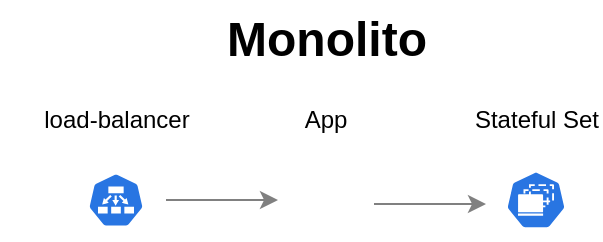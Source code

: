 <mxfile version="13.10.9" type="device"><diagram id="WI9T0HZ2pTsCkuznbFz-" name="Page-1"><mxGraphModel dx="1060" dy="555" grid="1" gridSize="10" guides="1" tooltips="1" connect="1" arrows="1" fold="1" page="1" pageScale="1" pageWidth="1169" pageHeight="827" math="0" shadow="0"><root><mxCell id="0"/><mxCell id="1" parent="0"/><mxCell id="AcxdMaKK0mU5kZiv2lnr-18" style="edgeStyle=orthogonalEdgeStyle;rounded=0;orthogonalLoop=1;jettySize=auto;html=1;entryX=-0.044;entryY=0.367;entryDx=0;entryDy=0;entryPerimeter=0;strokeColor=#808080;" parent="1" edge="1"><mxGeometry relative="1" as="geometry"><Array as="points"><mxPoint x="280" y="42"/></Array><mxPoint x="280" y="160" as="sourcePoint"/></mxGeometry></mxCell><mxCell id="AcxdMaKK0mU5kZiv2lnr-16" style="edgeStyle=orthogonalEdgeStyle;rounded=0;orthogonalLoop=1;jettySize=auto;html=1;strokeColor=#808080;" parent="1" edge="1"><mxGeometry relative="1" as="geometry"><Array as="points"><mxPoint x="206" y="140"/><mxPoint x="206" y="140"/></Array><mxPoint x="160" y="140" as="sourcePoint"/><mxPoint x="216" y="140" as="targetPoint"/></mxGeometry></mxCell><mxCell id="AcxdMaKK0mU5kZiv2lnr-19" style="edgeStyle=orthogonalEdgeStyle;rounded=0;orthogonalLoop=1;jettySize=auto;html=1;strokeColor=#808080;" parent="1" edge="1"><mxGeometry relative="1" as="geometry"><Array as="points"><mxPoint x="142" y="380"/></Array><mxPoint x="142" y="248" as="sourcePoint"/></mxGeometry></mxCell><mxCell id="AcxdMaKK0mU5kZiv2lnr-17" style="edgeStyle=elbowEdgeStyle;rounded=0;orthogonalLoop=1;jettySize=auto;html=1;entryX=-0.016;entryY=0.49;entryDx=0;entryDy=0;entryPerimeter=0;elbow=vertical;strokeColor=#808080;" parent="1" edge="1"><mxGeometry relative="1" as="geometry"><mxPoint x="306" y="223" as="sourcePoint"/></mxGeometry></mxCell><mxCell id="AcxdMaKK0mU5kZiv2lnr-22" style="edgeStyle=orthogonalEdgeStyle;rounded=0;orthogonalLoop=1;jettySize=auto;html=1;strokeColor=#808080;" parent="1" edge="1"><mxGeometry relative="1" as="geometry"><mxPoint x="543.5" y="250.5" as="targetPoint"/></mxGeometry></mxCell><mxCell id="AcxdMaKK0mU5kZiv2lnr-28" style="edgeStyle=orthogonalEdgeStyle;rounded=0;orthogonalLoop=1;jettySize=auto;html=1;exitX=1.014;exitY=0.505;exitDx=0;exitDy=0;exitPerimeter=0;entryX=0.498;entryY=0.012;entryDx=0;entryDy=0;entryPerimeter=0;strokeColor=#808080;" parent="1" edge="1"><mxGeometry relative="1" as="geometry"><mxPoint x="928.95" y="81.462" as="sourcePoint"/></mxGeometry></mxCell><mxCell id="RgxyyckmGs14Yjf8KRaa-1" value="Monolito" style="text;strokeColor=none;fillColor=none;html=1;fontSize=24;fontStyle=1;verticalAlign=middle;align=center;" parent="1" vertex="1"><mxGeometry x="190" y="40" width="100" height="40" as="geometry"/></mxCell><mxCell id="RgxyyckmGs14Yjf8KRaa-2" value="" style="html=1;dashed=0;whitespace=wrap;fillColor=#2875E2;strokeColor=#ffffff;points=[[0.005,0.63,0],[0.1,0.2,0],[0.9,0.2,0],[0.5,0,0],[0.995,0.63,0],[0.72,0.99,0],[0.5,1,0],[0.28,0.99,0]];shape=mxgraph.kubernetes.icon;prIcon=ep" parent="1" vertex="1"><mxGeometry x="120" y="126.5" width="30" height="27" as="geometry"/></mxCell><mxCell id="RgxyyckmGs14Yjf8KRaa-3" value="" style="shape=image;html=1;verticalAlign=top;verticalLabelPosition=bottom;labelBackgroundColor=#ffffff;imageAspect=0;aspect=fixed;image=https://cdn2.iconfinder.com/data/icons/nodejs-1/128/nodejs-128.png" parent="1" vertex="1"><mxGeometry x="220" y="120" width="40" height="40" as="geometry"/></mxCell><mxCell id="RgxyyckmGs14Yjf8KRaa-4" value="load-balancer" style="text;html=1;strokeColor=none;fillColor=none;align=center;verticalAlign=middle;whiteSpace=wrap;rounded=0;" parent="1" vertex="1"><mxGeometry x="77.5" y="90" width="115" height="20" as="geometry"/></mxCell><mxCell id="RgxyyckmGs14Yjf8KRaa-5" value="App" style="text;html=1;strokeColor=none;fillColor=none;align=center;verticalAlign=middle;whiteSpace=wrap;rounded=0;" parent="1" vertex="1"><mxGeometry x="220" y="90" width="40" height="20" as="geometry"/></mxCell><mxCell id="Mi2xGaZX42XOtFI4aevn-1" value="" style="html=1;dashed=0;whitespace=wrap;fillColor=#2875E2;strokeColor=#ffffff;points=[[0.005,0.63,0],[0.1,0.2,0],[0.9,0.2,0],[0.5,0,0],[0.995,0.63,0],[0.72,0.99,0],[0.5,1,0],[0.28,0.99,0]];shape=mxgraph.kubernetes.icon;prIcon=ds" vertex="1" parent="1"><mxGeometry x="330" y="121.75" width="30" height="36.5" as="geometry"/></mxCell><mxCell id="Mi2xGaZX42XOtFI4aevn-2" style="edgeStyle=orthogonalEdgeStyle;rounded=0;orthogonalLoop=1;jettySize=auto;html=1;strokeColor=#808080;" edge="1" parent="1"><mxGeometry relative="1" as="geometry"><Array as="points"><mxPoint x="310" y="142"/><mxPoint x="310" y="142"/></Array><mxPoint x="264" y="142" as="sourcePoint"/><mxPoint x="320" y="142" as="targetPoint"/></mxGeometry></mxCell><mxCell id="Mi2xGaZX42XOtFI4aevn-3" value="Stateful Set" style="text;html=1;strokeColor=none;fillColor=none;align=center;verticalAlign=middle;whiteSpace=wrap;rounded=0;" vertex="1" parent="1"><mxGeometry x="312.5" y="90" width="65" height="20" as="geometry"/></mxCell></root></mxGraphModel></diagram></mxfile>